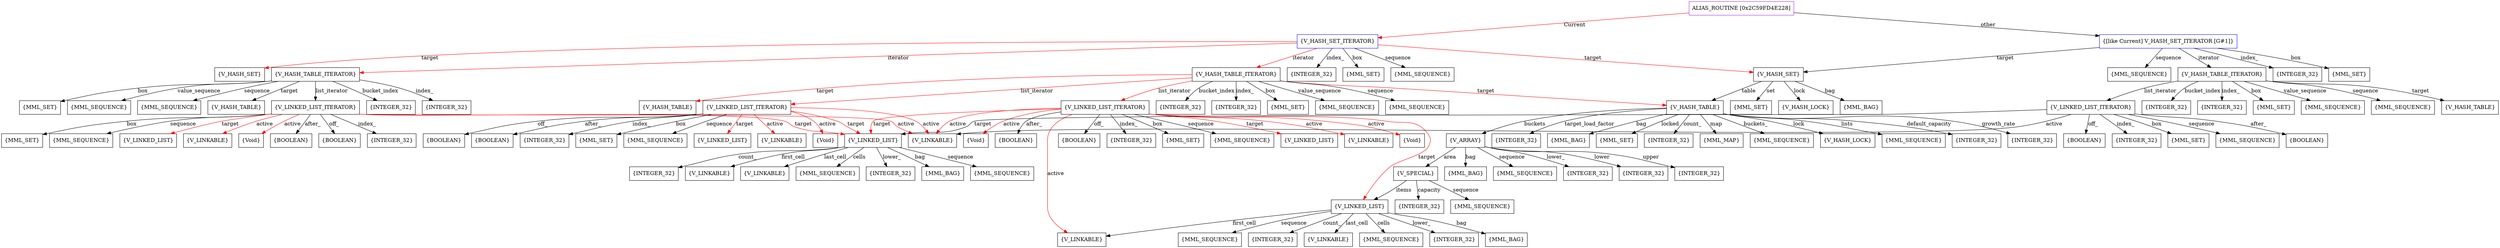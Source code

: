 digraph g {
	node [shape=box]
	b1[color=purple label=<ALIAS_ROUTINE [0x2C59FD4E228]>]
	b2[color=blue label=<{V_HASH_SET_ITERATOR}>]
	b3[label=<{INTEGER_32}>]
	b4[label=<{MML_SET}>]
	b5[label=<{MML_SEQUENCE}>]
	b6[label=<{V_HASH_SET}>]
	b7[label=<{V_HASH_SET}>]
	b8[label=<{MML_BAG}>]
	b9[label=<{MML_SET}>]
	b10[label=<{V_HASH_TABLE}>]
	b11[label=<{INTEGER_32}>]
	b12[label=<{INTEGER_32}>]
	b13[label=<{INTEGER_32}>]
	b14[label=<{MML_BAG}>]
	b15[label=<{MML_SET}>]
	b16[label=<{V_ARRAY}>]
	b17[label=<{MML_BAG}>]
	b18[label=<{MML_SEQUENCE}>]
	b19[label=<{INTEGER_32}>]
	b20[label=<{INTEGER_32}>]
	b21[label=<{INTEGER_32}>]
	b22[label=<{V_SPECIAL}>]
	b23[label=<{V_LINKED_LIST}>]
	b24[label=<{INTEGER_32}>]
	b25[label=<{MML_BAG}>]
	b26[label=<{MML_SEQUENCE}>]
	b27[label=<{INTEGER_32}>]
	b28[label=<{V_LINKABLE}>]
	b29[label=<{V_LINKABLE}>]
	b30[label=<{MML_SEQUENCE}>]
	b31[label=<{INTEGER_32}>]
	b32[label=<{MML_SEQUENCE}>]
	b33[label=<{INTEGER_32}>]
	b34[label=<{MML_MAP}>]
	b35[label=<{MML_SEQUENCE}>]
	b36[label=<{V_HASH_LOCK}>]
	b37[label=<{MML_SEQUENCE}>]
	b38[label=<{V_HASH_LOCK}>]
	b39[label=<{V_HASH_TABLE_ITERATOR}>]
	b40[label=<{INTEGER_32}>]
	b41[label=<{MML_SET}>]
	b42[label=<{MML_SEQUENCE}>]
	b43[label=<{MML_SEQUENCE}>]
	b44[label=<{V_HASH_TABLE}>]
	b45[label=<{V_LINKED_LIST_ITERATOR}>]
	b46[label=<{BOOLEAN}>]
	b47[label=<{INTEGER_32}>]
	b48[label=<{MML_SET}>]
	b49[label=<{MML_SEQUENCE}>]
	b50[label=<{V_LINKED_LIST}>]
	b51[label=<{V_LINKED_LIST}>]
	b52[label=<{INTEGER_32}>]
	b53[label=<{MML_BAG}>]
	b54[label=<{MML_SEQUENCE}>]
	b55[label=<{INTEGER_32}>]
	b56[label=<{V_LINKABLE}>]
	b57[label=<{V_LINKABLE}>]
	b58[label=<{MML_SEQUENCE}>]
	b59[label=<{V_LINKABLE}>]
	b60[label=<{Void}>]
	b61[label=<{V_LINKABLE}>]
	b62[label=<{BOOLEAN}>]
	b63[label=<{INTEGER_32}>]
	b64[label=<{V_HASH_TABLE_ITERATOR}>]
	b65[label=<{INTEGER_32}>]
	b66[label=<{MML_SET}>]
	b67[label=<{MML_SEQUENCE}>]
	b68[label=<{MML_SEQUENCE}>]
	b69[label=<{V_HASH_TABLE}>]
	b70[label=<{V_LINKED_LIST_ITERATOR}>]
	b71[label=<{BOOLEAN}>]
	b72[label=<{INTEGER_32}>]
	b73[label=<{MML_SET}>]
	b74[label=<{MML_SEQUENCE}>]
	b75[label=<{V_LINKED_LIST}>]
	b76[label=<{V_LINKABLE}>]
	b77[label=<{Void}>]
	b78[label=<{BOOLEAN}>]
	b79[label=<{V_LINKED_LIST_ITERATOR}>]
	b80[label=<{BOOLEAN}>]
	b81[label=<{INTEGER_32}>]
	b82[label=<{MML_SET}>]
	b83[label=<{MML_SEQUENCE}>]
	b84[label=<{V_LINKED_LIST}>]
	b85[label=<{V_LINKABLE}>]
	b86[label=<{Void}>]
	b87[label=<{Void}>]
	b88[label=<{BOOLEAN}>]
	b89[label=<{INTEGER_32}>]
	b90[color=blue label=<{[like Current] V_HASH_SET_ITERATOR [G#1]}>]
	b91[label=<{INTEGER_32}>]
	b92[label=<{MML_SET}>]
	b93[label=<{MML_SEQUENCE}>]
	b94[label=<{V_HASH_TABLE_ITERATOR}>]
	b95[label=<{INTEGER_32}>]
	b96[label=<{MML_SET}>]
	b97[label=<{MML_SEQUENCE}>]
	b98[label=<{MML_SEQUENCE}>]
	b99[label=<{V_HASH_TABLE}>]
	b100[label=<{V_LINKED_LIST_ITERATOR}>]
	b101[label=<{BOOLEAN}>]
	b102[label=<{INTEGER_32}>]
	b103[label=<{MML_SET}>]
	b104[label=<{MML_SEQUENCE}>]
	b105[label=<{BOOLEAN}>]
	b106[label=<{INTEGER_32}>]
	b1->b2[color=red label=<Current>]
	b2->b3[label=<index_>]
	b2->b4[label=<box>]
	b2->b5[label=<sequence>]
	b2->b6[color=red label=<target>]
	b2->b7[color=red label=<target>]
	b7->b8[label=<bag>]
	b7->b9[label=<set>]
	b7->b10[label=<table>]
	b10->b11[label=<default_capacity>]
	b10->b12[label=<growth_rate>]
	b10->b13[label=<target_load_factor>]
	b10->b14[label=<bag>]
	b10->b15[label=<locked>]
	b10->b16[label=<buckets>]
	b16->b17[label=<bag>]
	b16->b18[label=<sequence>]
	b16->b19[label=<lower_>]
	b16->b20[label=<lower>]
	b16->b21[label=<upper>]
	b16->b22[label=<area>]
	b22->b23[label=<items>]
	b23->b24[label=<lower_>]
	b23->b25[label=<bag>]
	b23->b26[label=<sequence>]
	b23->b27[label=<count_>]
	b23->b28[label=<first_cell>]
	b23->b29[label=<last_cell>]
	b23->b30[label=<cells>]
	b22->b31[label=<capacity>]
	b22->b32[label=<sequence>]
	b10->b33[label=<count_>]
	b10->b34[label=<map>]
	b10->b35[label=<buckets_>]
	b10->b36[label=<lock>]
	b10->b37[label=<lists>]
	b7->b38[label=<lock>]
	b2->b39[color=red label=<iterator>]
	b39->b40[label=<index_>]
	b39->b41[label=<box>]
	b39->b42[label=<value_sequence>]
	b39->b43[label=<sequence>]
	b39->b44[label=<target>]
	b39->b45[label=<list_iterator>]
	b45->b46[label=<off_>]
	b45->b47[label=<index_>]
	b45->b48[label=<box>]
	b45->b49[label=<sequence>]
	b45->b50[color=red label=<target>]
	b45->b51[color=red label=<target>]
	b51->b52[label=<lower_>]
	b51->b53[label=<bag>]
	b51->b54[label=<sequence>]
	b51->b55[label=<count_>]
	b51->b56[label=<first_cell>]
	b51->b57[label=<last_cell>]
	b51->b58[label=<cells>]
	b45->b59[color=red label=<active>]
	b45->b60[color=red label=<active>]
	b45->b61[color=red label=<active>]
	b45->b62[label=<after_>]
	b39->b63[label=<bucket_index>]
	b2->b64[color=red label=<iterator>]
	b64->b65[label=<index_>]
	b64->b66[label=<box>]
	b64->b67[label=<value_sequence>]
	b64->b68[label=<sequence>]
	b64->b69[color=red label=<target>]
	b64->b10[color=red label=<target>]
	b64->b70[color=red label=<list_iterator>]
	b70->b71[label=<off_>]
	b70->b72[label=<index_>]
	b70->b73[label=<box>]
	b70->b74[label=<sequence>]
	b70->b75[color=red label=<target>]
	b70->b51[color=red label=<target>]
	b70->b76[color=red label=<active>]
	b70->b77[color=red label=<active>]
	b70->b61[color=red label=<active>]
	b70->b78[label=<after_>]
	b64->b79[color=red label=<list_iterator>]
	b79->b80[label=<off_>]
	b79->b81[label=<index_>]
	b79->b82[label=<box>]
	b79->b83[label=<sequence>]
	b79->b84[color=red label=<target>]
	b79->b23[color=red label=<target>]
	b79->b51[color=red label=<target>]
	b79->b85[color=red label=<active>]
	b79->b28[color=red label=<active>]
	b79->b86[color=red label=<active>]
	b79->b87[color=red label=<active>]
	b79->b61[color=red label=<active>]
	b79->b88[label=<after_>]
	b64->b89[label=<bucket_index>]
	b1->b90[label=<other>]
	b90->b91[label=<index_>]
	b90->b92[label=<box>]
	b90->b93[label=<sequence>]
	b90->b7[label=<target>]
	b90->b94[label=<iterator>]
	b94->b95[label=<index_>]
	b94->b96[label=<box>]
	b94->b97[label=<value_sequence>]
	b94->b98[label=<sequence>]
	b94->b99[label=<target>]
	b94->b100[label=<list_iterator>]
	b100->b101[label=<off_>]
	b100->b102[label=<index_>]
	b100->b103[label=<box>]
	b100->b104[label=<sequence>]
	b100->b51[label=<target>]
	b100->b61[label=<active>]
	b100->b105[label=<after_>]
	b94->b106[label=<bucket_index>]
}
